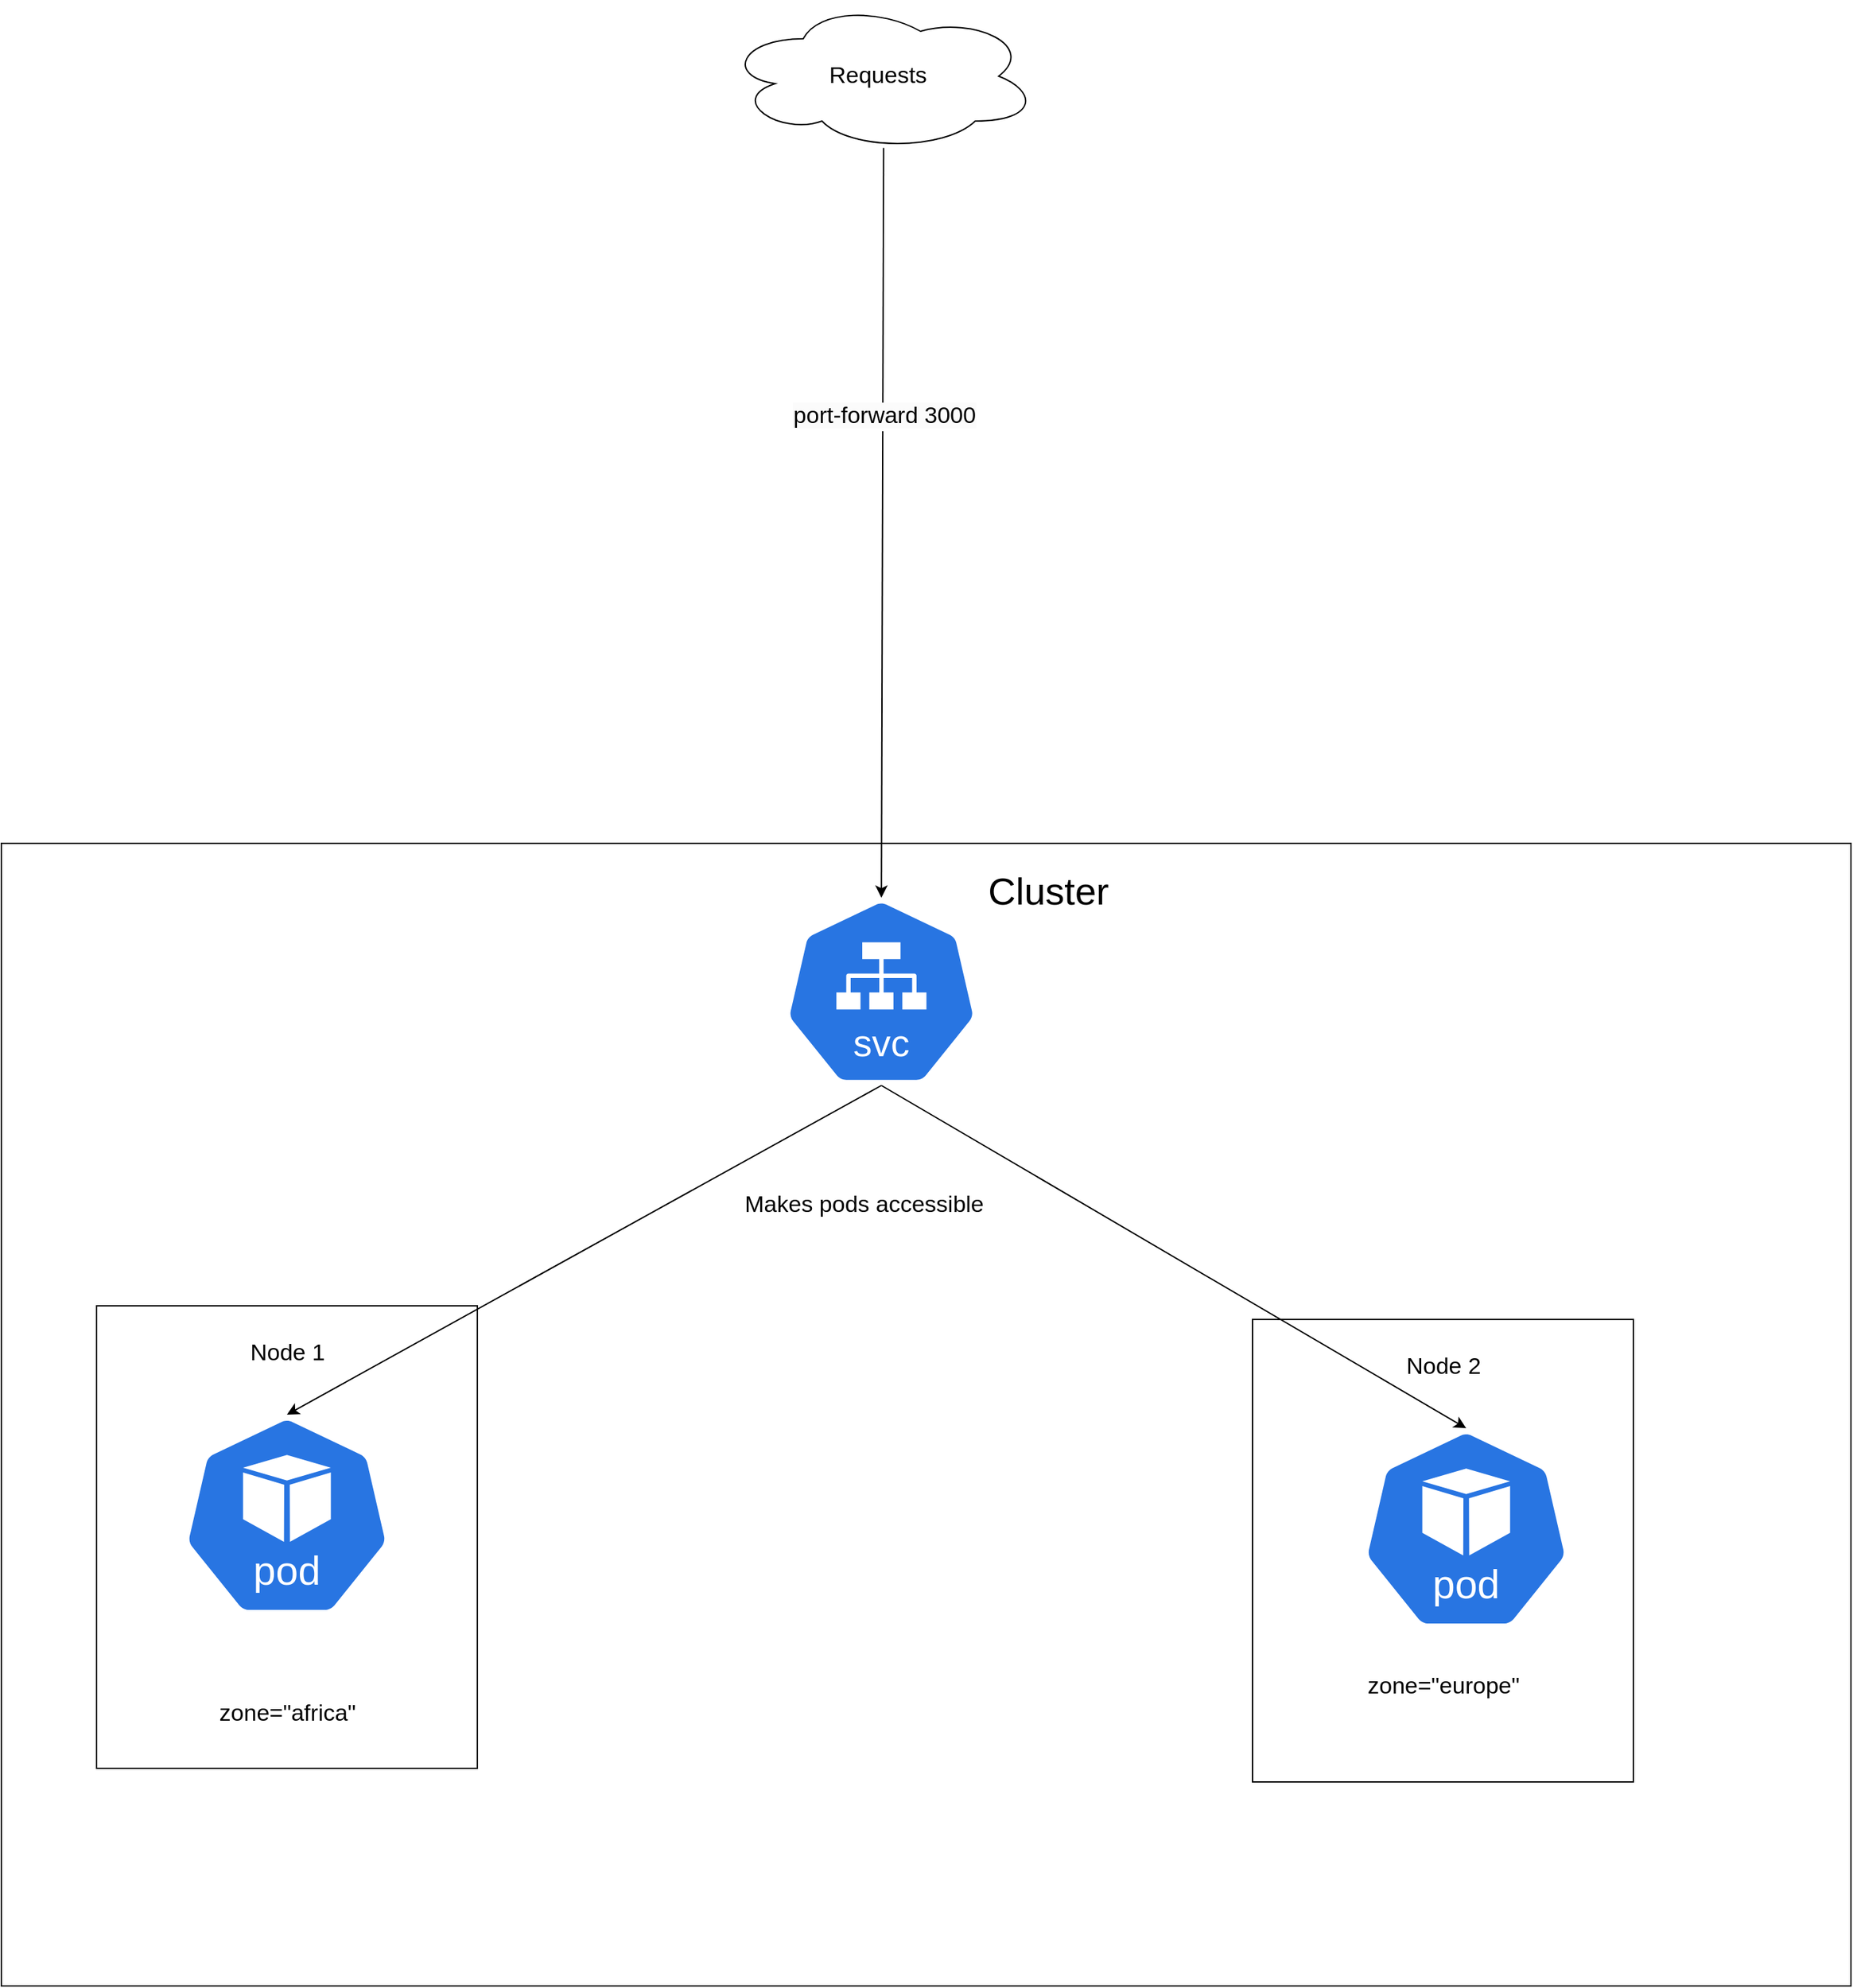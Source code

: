 <mxfile version="24.8.4">
  <diagram name="Страница — 1" id="CxeYqZlNNohPFbJ6z3kX">
    <mxGraphModel dx="3392" dy="2704" grid="1" gridSize="10" guides="1" tooltips="1" connect="1" arrows="1" fold="1" page="1" pageScale="1" pageWidth="827" pageHeight="1169" math="0" shadow="0">
      <root>
        <mxCell id="0" />
        <mxCell id="1" parent="0" />
        <mxCell id="gvG71BD477cDVHek1oMf-7" value="" style="rounded=0;whiteSpace=wrap;html=1;" vertex="1" parent="1">
          <mxGeometry x="-300" y="-20" width="1360" height="840" as="geometry" />
        </mxCell>
        <mxCell id="gvG71BD477cDVHek1oMf-4" value="" style="rounded=0;whiteSpace=wrap;html=1;" vertex="1" parent="1">
          <mxGeometry x="620" y="330" width="280" height="340" as="geometry" />
        </mxCell>
        <mxCell id="gvG71BD477cDVHek1oMf-2" value="" style="rounded=0;whiteSpace=wrap;html=1;" vertex="1" parent="1">
          <mxGeometry x="-230" y="320" width="280" height="340" as="geometry" />
        </mxCell>
        <mxCell id="WAUxL1C-aB_4WvaoG28v-1" value="" style="aspect=fixed;sketch=0;html=1;dashed=0;whitespace=wrap;verticalLabelPosition=bottom;verticalAlign=top;fillColor=#2875E2;strokeColor=#ffffff;points=[[0.005,0.63,0],[0.1,0.2,0],[0.9,0.2,0],[0.5,0,0],[0.995,0.63,0],[0.72,0.99,0],[0.5,1,0],[0.28,0.99,0]];shape=mxgraph.kubernetes.icon2;kubernetesLabel=1;prIcon=pod" parent="1" vertex="1">
          <mxGeometry x="-167.09" y="400" width="154.17" height="148" as="geometry" />
        </mxCell>
        <mxCell id="WAUxL1C-aB_4WvaoG28v-2" value="" style="aspect=fixed;sketch=0;html=1;dashed=0;whitespace=wrap;verticalLabelPosition=bottom;verticalAlign=top;fillColor=#2875E2;strokeColor=#ffffff;points=[[0.005,0.63,0],[0.1,0.2,0],[0.9,0.2,0],[0.5,0,0],[0.995,0.63,0],[0.72,0.99,0],[0.5,1,0],[0.28,0.99,0]];shape=mxgraph.kubernetes.icon2;kubernetesLabel=1;prIcon=svc" parent="1" vertex="1">
          <mxGeometry x="275.21" y="20" width="143.75" height="138" as="geometry" />
        </mxCell>
        <mxCell id="WAUxL1C-aB_4WvaoG28v-3" value="" style="endArrow=classic;html=1;rounded=0;exitX=0.5;exitY=1;exitDx=0;exitDy=0;exitPerimeter=0;entryX=0.5;entryY=0;entryDx=0;entryDy=0;entryPerimeter=0;" parent="1" source="WAUxL1C-aB_4WvaoG28v-2" target="WAUxL1C-aB_4WvaoG28v-1" edge="1">
          <mxGeometry width="50" height="50" relative="1" as="geometry">
            <mxPoint x="410" y="370" as="sourcePoint" />
            <mxPoint x="460" y="320" as="targetPoint" />
          </mxGeometry>
        </mxCell>
        <mxCell id="WAUxL1C-aB_4WvaoG28v-11" value="&lt;font style=&quot;font-size: 17px;&quot;&gt;Makes pods accessible&lt;/font&gt;" style="edgeLabel;html=1;align=center;verticalAlign=middle;resizable=0;points=[];" parent="WAUxL1C-aB_4WvaoG28v-3" vertex="1" connectable="0">
          <mxGeometry x="-0.289" relative="1" as="geometry">
            <mxPoint x="142" y="2" as="offset" />
          </mxGeometry>
        </mxCell>
        <mxCell id="WAUxL1C-aB_4WvaoG28v-5" value="&lt;div style=&quot;font-size: 17px;&quot;&gt;zone=&quot;africa&quot;&lt;/div&gt;" style="text;html=1;align=center;verticalAlign=middle;resizable=0;points=[];autosize=1;strokeColor=none;fillColor=none;" parent="1" vertex="1">
          <mxGeometry x="-150" y="605" width="120" height="30" as="geometry" />
        </mxCell>
        <mxCell id="WAUxL1C-aB_4WvaoG28v-6" value="" style="endArrow=classic;html=1;rounded=0;exitX=0.507;exitY=0.98;exitDx=0;exitDy=0;exitPerimeter=0;entryX=0.5;entryY=0;entryDx=0;entryDy=0;entryPerimeter=0;" parent="1" source="WAUxL1C-aB_4WvaoG28v-7" target="WAUxL1C-aB_4WvaoG28v-2" edge="1">
          <mxGeometry width="50" height="50" relative="1" as="geometry">
            <mxPoint x="347" y="-110" as="sourcePoint" />
            <mxPoint x="350" y="-270" as="targetPoint" />
          </mxGeometry>
        </mxCell>
        <mxCell id="WAUxL1C-aB_4WvaoG28v-9" value="&lt;span style=&quot;font-size: 17px; background-color: rgb(251, 251, 251);&quot;&gt;port-forward 3000&lt;/span&gt;" style="edgeLabel;html=1;align=center;verticalAlign=middle;resizable=0;points=[];" parent="WAUxL1C-aB_4WvaoG28v-6" vertex="1" connectable="0">
          <mxGeometry x="-0.287" y="1" relative="1" as="geometry">
            <mxPoint as="offset" />
          </mxGeometry>
        </mxCell>
        <mxCell id="WAUxL1C-aB_4WvaoG28v-7" value="&lt;font style=&quot;font-size: 17px;&quot;&gt;Requests&amp;nbsp;&lt;/font&gt;" style="ellipse;shape=cloud;whiteSpace=wrap;html=1;" parent="1" vertex="1">
          <mxGeometry x="232.09" y="-639" width="230" height="110" as="geometry" />
        </mxCell>
        <mxCell id="-RmHIkZGcY0uF7QK0LFG-2" value="" style="aspect=fixed;sketch=0;html=1;dashed=0;whitespace=wrap;verticalLabelPosition=bottom;verticalAlign=top;fillColor=#2875E2;strokeColor=#ffffff;points=[[0.005,0.63,0],[0.1,0.2,0],[0.9,0.2,0],[0.5,0,0],[0.995,0.63,0],[0.72,0.99,0],[0.5,1,0],[0.28,0.99,0]];shape=mxgraph.kubernetes.icon2;kubernetesLabel=1;prIcon=pod" parent="1" vertex="1">
          <mxGeometry x="700" y="410" width="154.17" height="148" as="geometry" />
        </mxCell>
        <mxCell id="-RmHIkZGcY0uF7QK0LFG-3" value="" style="endArrow=classic;html=1;rounded=0;exitX=0.5;exitY=1;exitDx=0;exitDy=0;exitPerimeter=0;entryX=0.5;entryY=0;entryDx=0;entryDy=0;entryPerimeter=0;" parent="1" source="WAUxL1C-aB_4WvaoG28v-2" target="-RmHIkZGcY0uF7QK0LFG-2" edge="1">
          <mxGeometry width="50" height="50" relative="1" as="geometry">
            <mxPoint x="550" y="370" as="sourcePoint" />
            <mxPoint x="600" y="320" as="targetPoint" />
          </mxGeometry>
        </mxCell>
        <mxCell id="-RmHIkZGcY0uF7QK0LFG-4" value="&lt;span style=&quot;font-size: 17px;&quot;&gt;zone=&quot;europe&quot;&lt;/span&gt;" style="text;html=1;align=center;verticalAlign=middle;resizable=0;points=[];autosize=1;strokeColor=none;fillColor=none;" parent="1" vertex="1">
          <mxGeometry x="690" y="585" width="140" height="30" as="geometry" />
        </mxCell>
        <mxCell id="gvG71BD477cDVHek1oMf-3" value="&lt;font style=&quot;font-size: 17px;&quot;&gt;Node 1&lt;/font&gt;" style="text;html=1;align=center;verticalAlign=middle;resizable=0;points=[];autosize=1;strokeColor=none;fillColor=none;" vertex="1" parent="1">
          <mxGeometry x="-130" y="340" width="80" height="30" as="geometry" />
        </mxCell>
        <mxCell id="gvG71BD477cDVHek1oMf-5" value="&lt;font style=&quot;font-size: 17px;&quot;&gt;Node 2&lt;/font&gt;" style="text;html=1;align=center;verticalAlign=middle;resizable=0;points=[];autosize=1;strokeColor=none;fillColor=none;" vertex="1" parent="1">
          <mxGeometry x="720" y="350" width="80" height="30" as="geometry" />
        </mxCell>
        <mxCell id="gvG71BD477cDVHek1oMf-8" value="&lt;font style=&quot;font-size: 28px;&quot;&gt;Cluster&lt;/font&gt;" style="text;html=1;align=center;verticalAlign=middle;whiteSpace=wrap;rounded=0;" vertex="1" parent="1">
          <mxGeometry x="440" width="60" height="30" as="geometry" />
        </mxCell>
      </root>
    </mxGraphModel>
  </diagram>
</mxfile>
